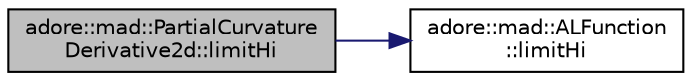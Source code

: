 digraph "adore::mad::PartialCurvatureDerivative2d::limitHi"
{
 // LATEX_PDF_SIZE
  edge [fontname="Helvetica",fontsize="10",labelfontname="Helvetica",labelfontsize="10"];
  node [fontname="Helvetica",fontsize="10",shape=record];
  rankdir="LR";
  Node1 [label="adore::mad::PartialCurvature\lDerivative2d::limitHi",height=0.2,width=0.4,color="black", fillcolor="grey75", style="filled", fontcolor="black",tooltip=" "];
  Node1 -> Node2 [color="midnightblue",fontsize="10",style="solid",fontname="Helvetica"];
  Node2 [label="adore::mad::ALFunction\l::limitHi",height=0.2,width=0.4,color="black", fillcolor="white", style="filled",URL="$classadore_1_1mad_1_1ALFunction.html#a8efcded5c3bb775f11eaf529d0116eff",tooltip=" "];
}
